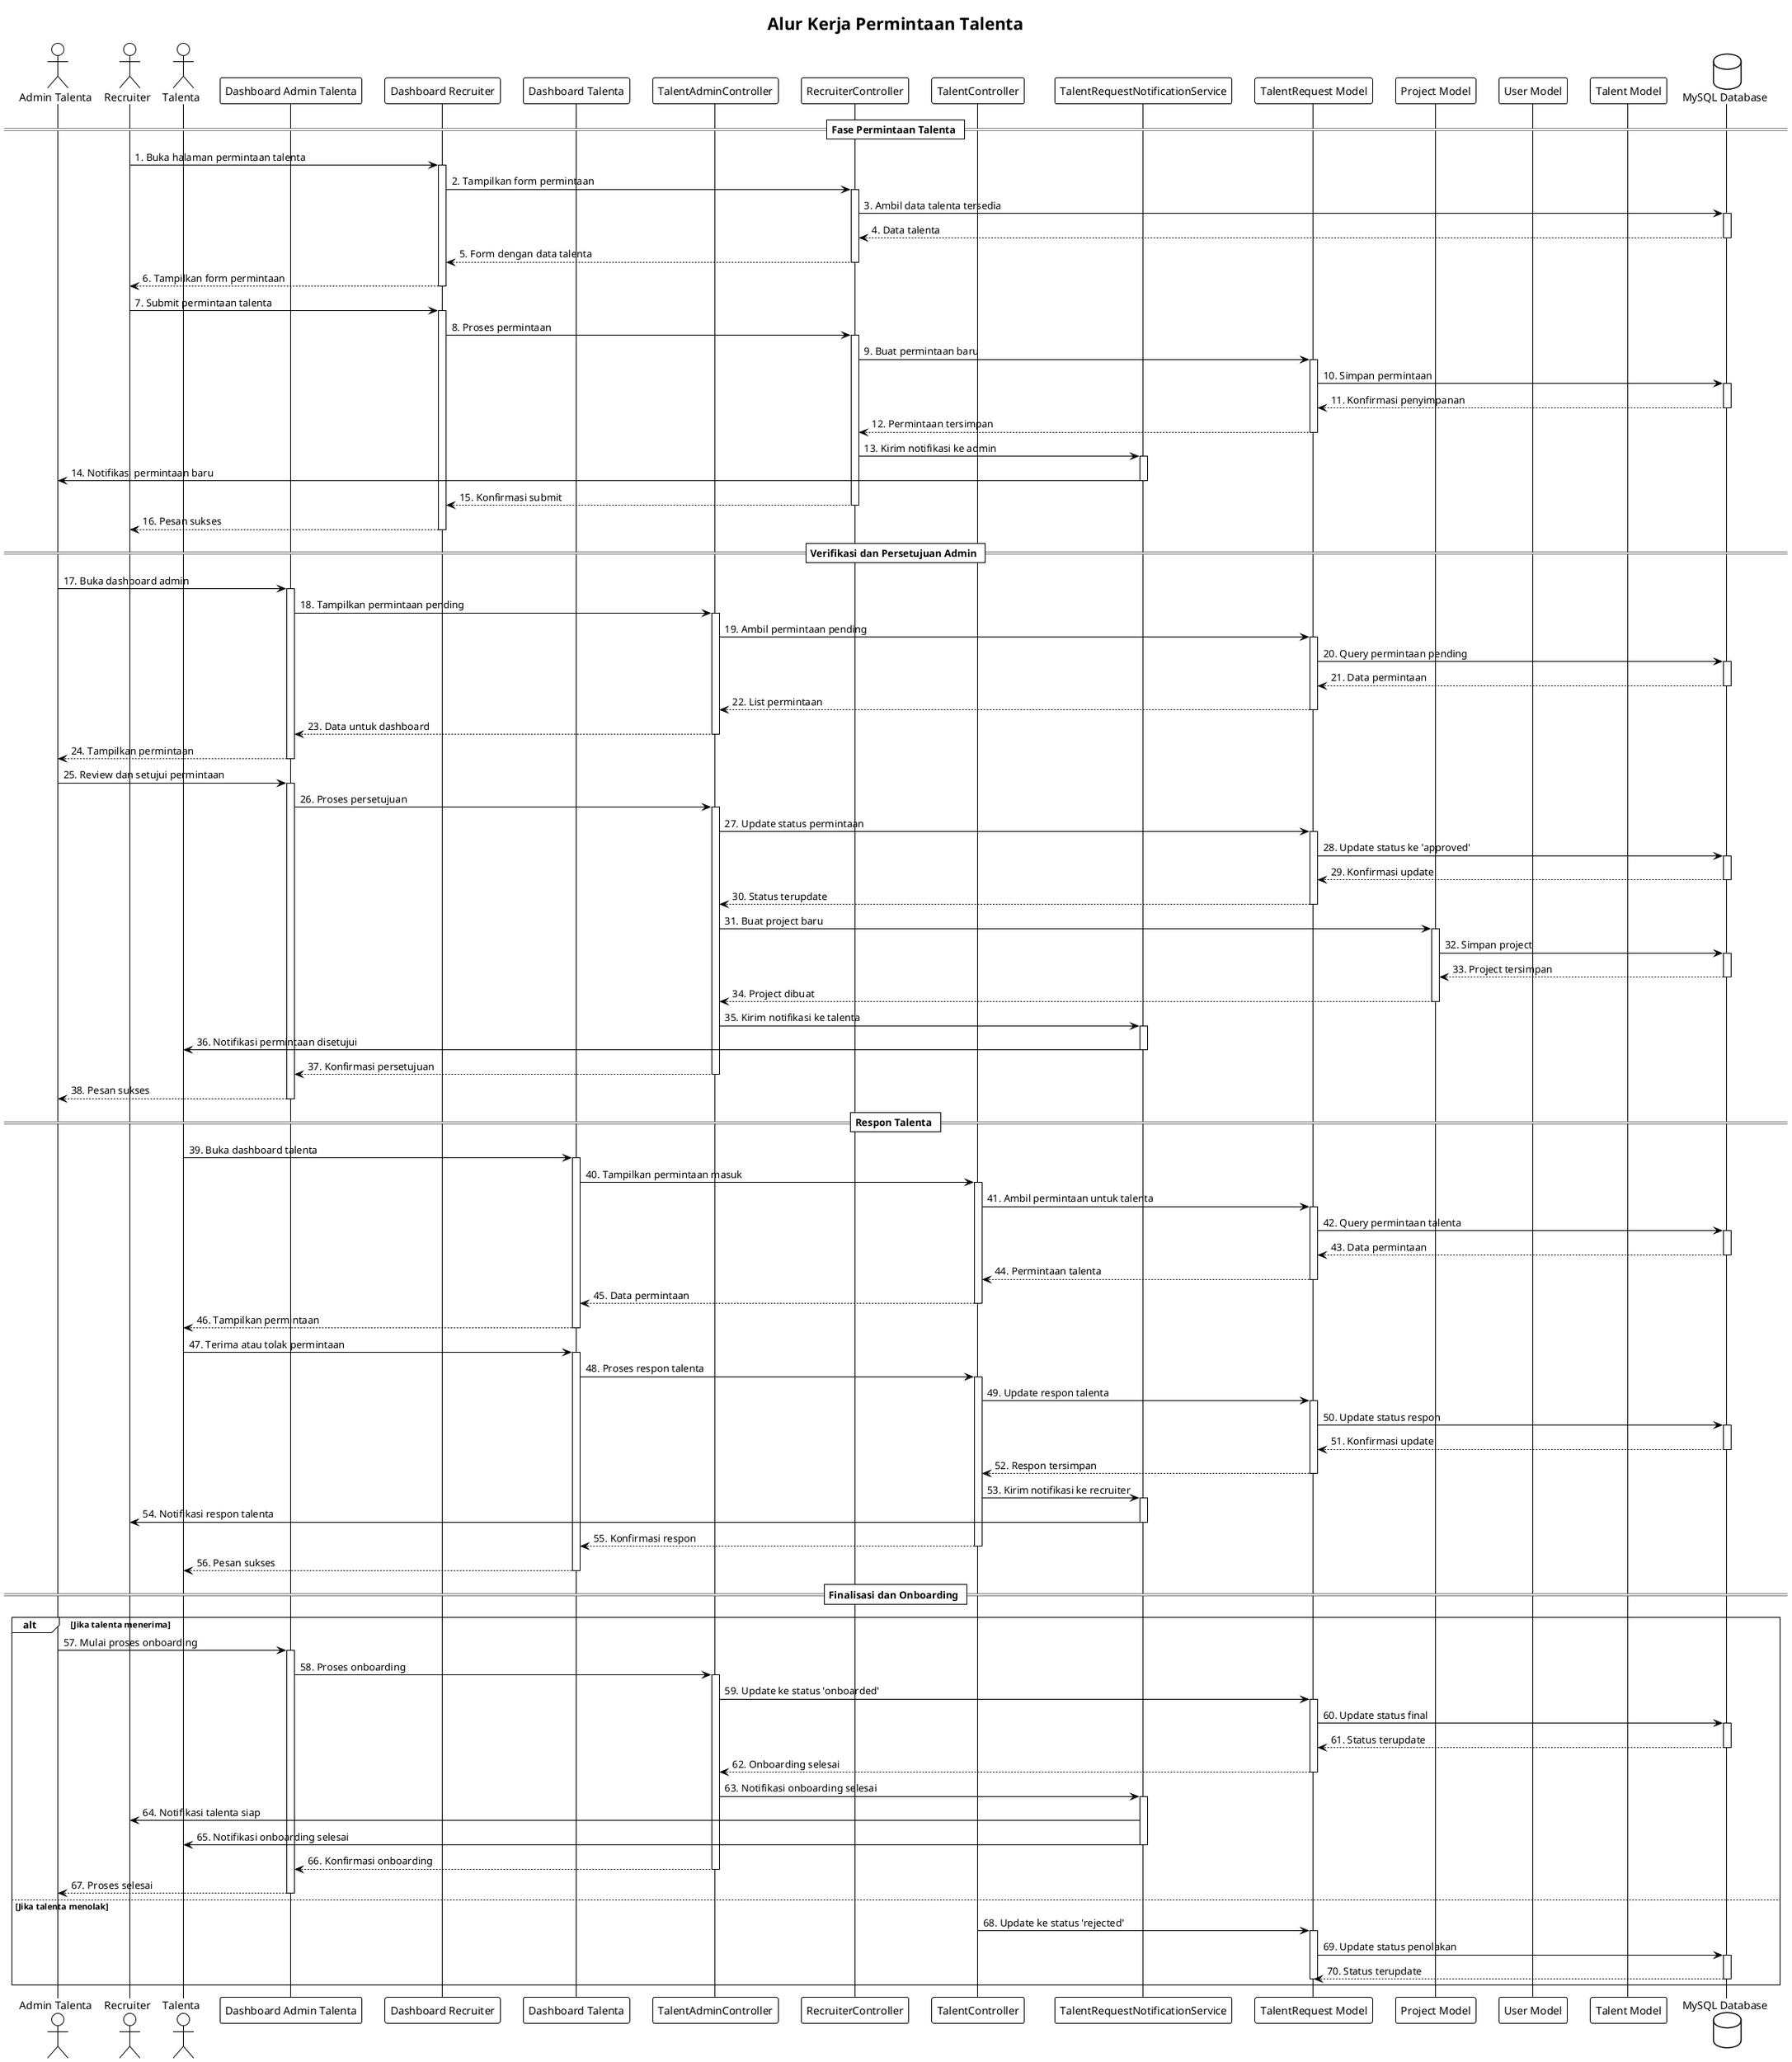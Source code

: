 @startuml
!theme plain
skinparam monochrome true
skinparam shadowing false

title Alur Kerja Permintaan Talenta

actor "Admin Talenta" as AdminTalenta
actor "Recruiter" as Recruiter
actor "Talenta" as Talent
participant "Dashboard Admin Talenta" as AdminDashboard
participant "Dashboard Recruiter" as RecruiterDashboard
participant "Dashboard Talenta" as TalentDashboard
participant "TalentAdminController" as AdminController
participant "RecruiterController" as RecruiterController
participant "TalentController" as TalentController
participant "TalentRequestNotificationService" as NotificationService
participant "TalentRequest Model" as TalentRequestModel
participant "Project Model" as ProjectModel
participant "User Model" as UserModel
participant "Talent Model" as TalentModel
database "MySQL Database" as Database

== Fase Permintaan Talenta ==
Recruiter -> RecruiterDashboard: 1. Buka halaman permintaan talenta
activate RecruiterDashboard
RecruiterDashboard -> RecruiterController: 2. Tampilkan form permintaan
activate RecruiterController
RecruiterController -> Database: 3. Ambil data talenta tersedia
activate Database
Database --> RecruiterController: 4. Data talenta
deactivate Database
RecruiterController --> RecruiterDashboard: 5. Form dengan data talenta
deactivate RecruiterController
RecruiterDashboard --> Recruiter: 6. Tampilkan form permintaan
deactivate RecruiterDashboard

Recruiter -> RecruiterDashboard: 7. Submit permintaan talenta
activate RecruiterDashboard
RecruiterDashboard -> RecruiterController: 8. Proses permintaan
activate RecruiterController
RecruiterController -> TalentRequestModel: 9. Buat permintaan baru
activate TalentRequestModel
TalentRequestModel -> Database: 10. Simpan permintaan
activate Database
Database --> TalentRequestModel: 11. Konfirmasi penyimpanan
deactivate Database
TalentRequestModel --> RecruiterController: 12. Permintaan tersimpan
deactivate TalentRequestModel

RecruiterController -> NotificationService: 13. Kirim notifikasi ke admin
activate NotificationService
NotificationService -> AdminTalenta: 14. Notifikasi permintaan baru
deactivate NotificationService
RecruiterController --> RecruiterDashboard: 15. Konfirmasi submit
deactivate RecruiterController
RecruiterDashboard --> Recruiter: 16. Pesan sukses
deactivate RecruiterDashboard

== Verifikasi dan Persetujuan Admin ==
AdminTalenta -> AdminDashboard: 17. Buka dashboard admin
activate AdminDashboard
AdminDashboard -> AdminController: 18. Tampilkan permintaan pending
activate AdminController
AdminController -> TalentRequestModel: 19. Ambil permintaan pending
activate TalentRequestModel
TalentRequestModel -> Database: 20. Query permintaan pending
activate Database
Database --> TalentRequestModel: 21. Data permintaan
deactivate Database
TalentRequestModel --> AdminController: 22. List permintaan
deactivate TalentRequestModel
AdminController --> AdminDashboard: 23. Data untuk dashboard
deactivate AdminController
AdminDashboard --> AdminTalenta: 24. Tampilkan permintaan
deactivate AdminDashboard

AdminTalenta -> AdminDashboard: 25. Review dan setujui permintaan
activate AdminDashboard
AdminDashboard -> AdminController: 26. Proses persetujuan
activate AdminController
AdminController -> TalentRequestModel: 27. Update status permintaan
activate TalentRequestModel
TalentRequestModel -> Database: 28. Update status ke 'approved'
activate Database
Database --> TalentRequestModel: 29. Konfirmasi update
deactivate Database
TalentRequestModel --> AdminController: 30. Status terupdate
deactivate TalentRequestModel

AdminController -> ProjectModel: 31. Buat project baru
activate ProjectModel
ProjectModel -> Database: 32. Simpan project
activate Database
Database --> ProjectModel: 33. Project tersimpan
deactivate Database
ProjectModel --> AdminController: 34. Project dibuat
deactivate ProjectModel

AdminController -> NotificationService: 35. Kirim notifikasi ke talenta
activate NotificationService
NotificationService -> Talent: 36. Notifikasi permintaan disetujui
deactivate NotificationService
AdminController --> AdminDashboard: 37. Konfirmasi persetujuan
deactivate AdminController
AdminDashboard --> AdminTalenta: 38. Pesan sukses
deactivate AdminDashboard

== Respon Talenta ==
Talent -> TalentDashboard: 39. Buka dashboard talenta
activate TalentDashboard
TalentDashboard -> TalentController: 40. Tampilkan permintaan masuk
activate TalentController
TalentController -> TalentRequestModel: 41. Ambil permintaan untuk talenta
activate TalentRequestModel
TalentRequestModel -> Database: 42. Query permintaan talenta
activate Database
Database --> TalentRequestModel: 43. Data permintaan
deactivate Database
TalentRequestModel --> TalentController: 44. Permintaan talenta
deactivate TalentRequestModel
TalentController --> TalentDashboard: 45. Data permintaan
deactivate TalentController
TalentDashboard --> Talent: 46. Tampilkan permintaan
deactivate TalentDashboard

Talent -> TalentDashboard: 47. Terima atau tolak permintaan
activate TalentDashboard
TalentDashboard -> TalentController: 48. Proses respon talenta
activate TalentController
TalentController -> TalentRequestModel: 49. Update respon talenta
activate TalentRequestModel
TalentRequestModel -> Database: 50. Update status respon
activate Database
Database --> TalentRequestModel: 51. Konfirmasi update
deactivate Database
TalentRequestModel --> TalentController: 52. Respon tersimpan
deactivate TalentRequestModel

TalentController -> NotificationService: 53. Kirim notifikasi ke recruiter
activate NotificationService
NotificationService -> Recruiter: 54. Notifikasi respon talenta
deactivate NotificationService
TalentController --> TalentDashboard: 55. Konfirmasi respon
deactivate TalentController
TalentDashboard --> Talent: 56. Pesan sukses
deactivate TalentDashboard

== Finalisasi dan Onboarding ==
alt Jika talenta menerima
    AdminTalenta -> AdminDashboard: 57. Mulai proses onboarding
    activate AdminDashboard
    AdminDashboard -> AdminController: 58. Proses onboarding
    activate AdminController
    AdminController -> TalentRequestModel: 59. Update ke status 'onboarded'
    activate TalentRequestModel
    TalentRequestModel -> Database: 60. Update status final
    activate Database
    Database --> TalentRequestModel: 61. Status terupdate
    deactivate Database
    TalentRequestModel --> AdminController: 62. Onboarding selesai
    deactivate TalentRequestModel
    AdminController -> NotificationService: 63. Notifikasi onboarding selesai
    activate NotificationService
    NotificationService -> Recruiter: 64. Notifikasi talenta siap
    NotificationService -> Talent: 65. Notifikasi onboarding selesai
    deactivate NotificationService
    AdminController --> AdminDashboard: 66. Konfirmasi onboarding
    deactivate AdminController
    AdminDashboard --> AdminTalenta: 67. Proses selesai
    deactivate AdminDashboard
else Jika talenta menolak
    TalentController -> TalentRequestModel: 68. Update ke status 'rejected'
    activate TalentRequestModel
    TalentRequestModel -> Database: 69. Update status penolakan
    activate Database
    Database --> TalentRequestModel: 70. Status terupdate
    deactivate Database
    deactivate TalentRequestModel
end

@enduml